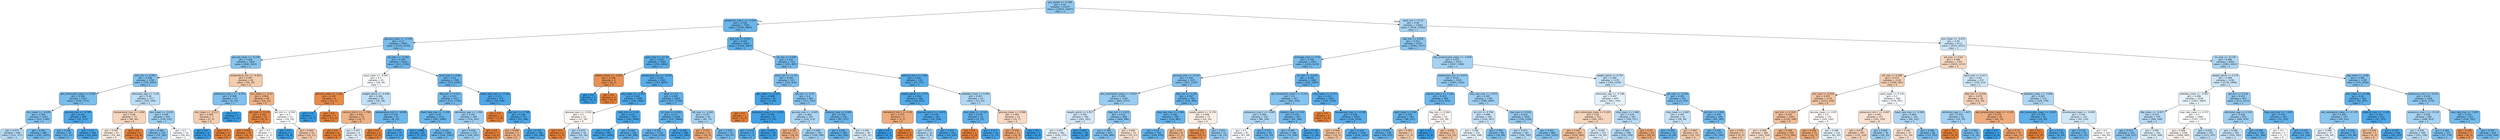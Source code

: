 digraph Tree {
node [shape=box, style="filled, rounded", color="black", fontname="helvetica"] ;
edge [fontname="helvetica"] ;
0 [label="gcs_verbal <= -0.308\ngini = 0.42\nsamples = 21227\nvalue = [10053, 23437]\nclass = 1", fillcolor="#8ec7f0"] ;
1 [label="potassium_max.1 <= -0.154\ngini = 0.318\nsamples = 7764\nvalue = [2435, 9845]\nclass = 1", fillcolor="#6ab5eb"] ;
0 -> 1 [labeldistance=2.5, labelangle=45, headlabel="True"] ;
2 [label="glucose_mean <= -0.235\ngini = 0.37\nsamples = 3663\nvalue = [1419, 4378]\nclass = 1", fillcolor="#79bded"] ;
1 -> 2 ;
3 [label="glucose_mean <= -0.238\ngini = 0.406\nsamples = 1829\nvalue = [808, 2042]\nclass = 1", fillcolor="#87c4ef"] ;
2 -> 3 ;
4 [label="po2_min <= 0.953\ngini = 0.396\nsamples = 1769\nvalue = [749, 2007]\nclass = 1", fillcolor="#83c2ef"] ;
3 -> 4 ;
5 [label="abs_monocytes_mean <= 0.292\ngini = 0.369\nsamples = 1452\nvalue = [554, 1713]\nclass = 1", fillcolor="#79bded"] ;
4 -> 5 ;
6 [label="bun_mean <= -0.639\ngini = 0.396\nsamples = 1243\nvalue = [522, 1396]\nclass = 1", fillcolor="#83c2ef"] ;
5 -> 6 ;
7 [label="gini = 0.473\nsamples = 394\nvalue = [231, 371]\nclass = 1", fillcolor="#b4daf5"] ;
6 -> 7 ;
8 [label="gini = 0.344\nsamples = 849\nvalue = [291, 1025]\nclass = 1", fillcolor="#71b9ec"] ;
6 -> 8 ;
9 [label="glucose_max <= -0.799\ngini = 0.167\nsamples = 209\nvalue = [32, 317]\nclass = 1", fillcolor="#4da7e8"] ;
5 -> 9 ;
10 [label="gini = 0.308\nsamples = 40\nvalue = [12, 51]\nclass = 1", fillcolor="#68b4eb"] ;
9 -> 10 ;
11 [label="gini = 0.13\nsamples = 169\nvalue = [20, 266]\nclass = 1", fillcolor="#48a4e7"] ;
9 -> 11 ;
12 [label="admission_age <= -1.29\ngini = 0.48\nsamples = 317\nvalue = [195, 294]\nclass = 1", fillcolor="#bcdef6"] ;
4 -> 12 ;
13 [label="temperature_max <= 1.699\ngini = 0.48\nsamples = 73\nvalue = [66, 44]\nclass = 0", fillcolor="#f6d5bd"] ;
12 -> 13 ;
14 [label="gini = 0.497\nsamples = 67\nvalue = [52, 44]\nclass = 0", fillcolor="#fbece1"] ;
13 -> 14 ;
15 [label="gini = 0.0\nsamples = 6\nvalue = [14, 0]\nclass = 0", fillcolor="#e58139"] ;
13 -> 15 ;
16 [label="wbc_mean <= -0.031\ngini = 0.449\nsamples = 244\nvalue = [129, 250]\nclass = 1", fillcolor="#9fd0f2"] ;
12 -> 16 ;
17 [label="gini = 0.394\nsamples = 170\nvalue = [70, 189]\nclass = 1", fillcolor="#82c1ef"] ;
16 -> 17 ;
18 [label="gini = 0.5\nsamples = 74\nvalue = [59, 61]\nclass = 1", fillcolor="#f9fcfe"] ;
16 -> 18 ;
19 [label="temperature_min <= -0.423\ngini = 0.467\nsamples = 60\nvalue = [59, 35]\nclass = 0", fillcolor="#f4ccae"] ;
3 -> 19 ;
20 [label="potassium_max.1 <= -0.751\ngini = 0.388\nsamples = 14\nvalue = [5, 14]\nclass = 1", fillcolor="#80c0ee"] ;
19 -> 20 ;
21 [label="bun_mean <= -0.211\ngini = 0.469\nsamples = 7\nvalue = [5, 3]\nclass = 0", fillcolor="#f5cdb0"] ;
20 -> 21 ;
22 [label="gini = 0.0\nsamples = 2\nvalue = [0, 3]\nclass = 1", fillcolor="#399de5"] ;
21 -> 22 ;
23 [label="gini = 0.0\nsamples = 5\nvalue = [5, 0]\nclass = 0", fillcolor="#e58139"] ;
21 -> 23 ;
24 [label="gini = 0.0\nsamples = 7\nvalue = [0, 11]\nclass = 1", fillcolor="#399de5"] ;
20 -> 24 ;
25 [label="bun_mean <= -0.37\ngini = 0.403\nsamples = 46\nvalue = [54, 21]\nclass = 0", fillcolor="#efb286"] ;
19 -> 25 ;
26 [label="ptt_max <= 0.176\ngini = 0.102\nsamples = 23\nvalue = [35, 2]\nclass = 0", fillcolor="#e68844"] ;
25 -> 26 ;
27 [label="gini = 0.056\nsamples = 21\nvalue = [34, 1]\nclass = 0", fillcolor="#e6853f"] ;
26 -> 27 ;
28 [label="gini = 0.5\nsamples = 2\nvalue = [1, 1]\nclass = 0", fillcolor="#ffffff"] ;
26 -> 28 ;
29 [label="ptt_min <= -0.542\ngini = 0.5\nsamples = 23\nvalue = [19, 19]\nclass = 0", fillcolor="#ffffff"] ;
25 -> 29 ;
30 [label="gini = 0.0\nsamples = 3\nvalue = [0, 8]\nclass = 1", fillcolor="#399de5"] ;
29 -> 30 ;
31 [label="gini = 0.464\nsamples = 20\nvalue = [19, 11]\nclass = 0", fillcolor="#f4caac"] ;
29 -> 31 ;
32 [label="ph_max <= -2.183\ngini = 0.329\nsamples = 1834\nvalue = [611, 2336]\nclass = 1", fillcolor="#6db7ec"] ;
2 -> 32 ;
33 [label="spo2_mean <= -6.042\ngini = 0.5\nsamples = 45\nvalue = [38, 39]\nclass = 1", fillcolor="#fafcfe"] ;
32 -> 33 ;
34 [label="glucose_mean <= 1.126\ngini = 0.142\nsamples = 6\nvalue = [12, 1]\nclass = 0", fillcolor="#e78c49"] ;
33 -> 34 ;
35 [label="gini = 0.0\nsamples = 1\nvalue = [0, 1]\nclass = 1", fillcolor="#399de5"] ;
34 -> 35 ;
36 [label="gini = 0.0\nsamples = 5\nvalue = [12, 0]\nclass = 0", fillcolor="#e58139"] ;
34 -> 36 ;
37 [label="weight_admit <= -0.446\ngini = 0.482\nsamples = 39\nvalue = [26, 38]\nclass = 1", fillcolor="#c0e0f7"] ;
33 -> 37 ;
38 [label="calcium_min.1 <= -1.798\ngini = 0.403\nsamples = 15\nvalue = [18, 7]\nclass = 0", fillcolor="#efb286"] ;
37 -> 38 ;
39 [label="gini = 0.0\nsamples = 6\nvalue = [12, 0]\nclass = 0", fillcolor="#e58139"] ;
38 -> 39 ;
40 [label="gini = 0.497\nsamples = 9\nvalue = [6, 7]\nclass = 1", fillcolor="#e3f1fb"] ;
38 -> 40 ;
41 [label="temperature_min <= -6.828\ngini = 0.326\nsamples = 24\nvalue = [8, 31]\nclass = 1", fillcolor="#6cb6ec"] ;
37 -> 41 ;
42 [label="gini = 0.0\nsamples = 2\nvalue = [5, 0]\nclass = 0", fillcolor="#e58139"] ;
41 -> 42 ;
43 [label="gini = 0.161\nsamples = 22\nvalue = [3, 31]\nclass = 1", fillcolor="#4ca6e8"] ;
41 -> 43 ;
44 [label="pco2_max <= 0.46\ngini = 0.32\nsamples = 1789\nvalue = [573, 2297]\nclass = 1", fillcolor="#6ab5eb"] ;
32 -> 44 ;
45 [label="dbp_min <= 0.611\ngini = 0.351\nsamples = 1417\nvalue = [515, 1749]\nclass = 1", fillcolor="#73baed"] ;
44 -> 45 ;
46 [label="heart_rate_max <= -1.319\ngini = 0.32\nsamples = 1133\nvalue = [361, 1446]\nclass = 1", fillcolor="#6ab5eb"] ;
45 -> 46 ;
47 [label="gini = 0.088\nsamples = 64\nvalue = [5, 103]\nclass = 1", fillcolor="#43a2e6"] ;
46 -> 47 ;
48 [label="gini = 0.331\nsamples = 1069\nvalue = [356, 1343]\nclass = 1", fillcolor="#6db7ec"] ;
46 -> 48 ;
49 [label="admission_age <= 1.394\ngini = 0.447\nsamples = 284\nvalue = [154, 303]\nclass = 1", fillcolor="#9ecff2"] ;
45 -> 49 ;
50 [label="gini = 0.439\nsamples = 279\nvalue = [146, 303]\nclass = 1", fillcolor="#98ccf2"] ;
49 -> 50 ;
51 [label="gini = 0.0\nsamples = 5\nvalue = [8, 0]\nclass = 0", fillcolor="#e58139"] ;
49 -> 51 ;
52 [label="heart_rate_max <= -2.103\ngini = 0.173\nsamples = 372\nvalue = [58, 548]\nclass = 1", fillcolor="#4ea7e8"] ;
44 -> 52 ;
53 [label="gini = 0.0\nsamples = 1\nvalue = [3, 0]\nclass = 0", fillcolor="#e58139"] ;
52 -> 53 ;
54 [label="sbp_min <= -2.798\ngini = 0.166\nsamples = 371\nvalue = [55, 548]\nclass = 1", fillcolor="#4da7e8"] ;
52 -> 54 ;
55 [label="gini = 0.408\nsamples = 5\nvalue = [5, 2]\nclass = 0", fillcolor="#efb388"] ;
54 -> 55 ;
56 [label="gini = 0.154\nsamples = 366\nvalue = [50, 546]\nclass = 1", fillcolor="#4ba6e7"] ;
54 -> 56 ;
57 [label="po2_min <= 0.552\ngini = 0.264\nsamples = 4101\nvalue = [1016, 5467]\nclass = 1", fillcolor="#5eafea"] ;
1 -> 57 ;
58 [label="spo2_max <= -11.74\ngini = 0.244\nsamples = 3385\nvalue = [761, 4602]\nclass = 1", fillcolor="#5aade9"] ;
57 -> 58 ;
59 [label="sodium_mean <= -2.052\ngini = 0.198\nsamples = 4\nvalue = [8, 1]\nclass = 0", fillcolor="#e89152"] ;
58 -> 59 ;
60 [label="gini = 0.0\nsamples = 1\nvalue = [0, 1]\nclass = 1", fillcolor="#399de5"] ;
59 -> 60 ;
61 [label="gini = 0.0\nsamples = 3\nvalue = [8, 0]\nclass = 0", fillcolor="#e58139"] ;
59 -> 61 ;
62 [label="baseexcess_min <= -0.535\ngini = 0.242\nsamples = 3381\nvalue = [753, 4601]\nclass = 1", fillcolor="#59ade9"] ;
58 -> 62 ;
63 [label="sbp_mean <= -2.313\ngini = 0.162\nsamples = 1288\nvalue = [182, 1862]\nclass = 1", fillcolor="#4ca7e8"] ;
62 -> 63 ;
64 [label="glucose_max <= -0.301\ngini = 0.5\nsamples = 21\nvalue = [17, 16]\nclass = 0", fillcolor="#fdf8f3"] ;
63 -> 64 ;
65 [label="gini = 0.0\nsamples = 5\nvalue = [7, 0]\nclass = 0", fillcolor="#e58139"] ;
64 -> 65 ;
66 [label="gini = 0.473\nsamples = 16\nvalue = [10, 16]\nclass = 1", fillcolor="#b5daf5"] ;
64 -> 66 ;
67 [label="mbp_min <= 0.18\ngini = 0.151\nsamples = 1267\nvalue = [165, 1846]\nclass = 1", fillcolor="#4ba6e7"] ;
63 -> 67 ;
68 [label="gini = 0.118\nsamples = 967\nvalue = [97, 1448]\nclass = 1", fillcolor="#46a4e7"] ;
67 -> 68 ;
69 [label="gini = 0.249\nsamples = 300\nvalue = [68, 398]\nclass = 1", fillcolor="#5baee9"] ;
67 -> 69 ;
70 [label="asian <= 0.5\ngini = 0.285\nsamples = 2093\nvalue = [571, 2739]\nclass = 1", fillcolor="#62b1ea"] ;
62 -> 70 ;
71 [label="inr_max <= 0.106\ngini = 0.277\nsamples = 2028\nvalue = [531, 2666]\nclass = 1", fillcolor="#60b1ea"] ;
70 -> 71 ;
72 [label="gini = 0.302\nsamples = 1720\nvalue = [504, 2220]\nclass = 1", fillcolor="#66b3eb"] ;
71 -> 72 ;
73 [label="gini = 0.108\nsamples = 308\nvalue = [27, 446]\nclass = 1", fillcolor="#45a3e7"] ;
71 -> 73 ;
74 [label="ptt_max <= -0.461\ngini = 0.457\nsamples = 65\nvalue = [40, 73]\nclass = 1", fillcolor="#a5d3f3"] ;
70 -> 74 ;
75 [label="gini = 0.355\nsamples = 13\nvalue = [20, 6]\nclass = 0", fillcolor="#eda774"] ;
74 -> 75 ;
76 [label="gini = 0.354\nsamples = 52\nvalue = [20, 67]\nclass = 1", fillcolor="#74baed"] ;
74 -> 76 ;
77 [label="ph_min <= 0.598\ngini = 0.352\nsamples = 716\nvalue = [255, 865]\nclass = 1", fillcolor="#73baed"] ;
57 -> 77 ;
78 [label="pco2_min <= -1.151\ngini = 0.383\nsamples = 525\nvalue = [214, 614]\nclass = 1", fillcolor="#7ebfee"] ;
77 -> 78 ;
79 [label="wbc_mean <= -1.017\ngini = 0.088\nsamples = 42\nvalue = [3, 62]\nclass = 1", fillcolor="#43a2e6"] ;
78 -> 79 ;
80 [label="gini = 0.0\nsamples = 1\nvalue = [1, 0]\nclass = 0", fillcolor="#e58139"] ;
79 -> 80 ;
81 [label="potassium_max.1 <= -0.034\ngini = 0.061\nsamples = 41\nvalue = [2, 62]\nclass = 1", fillcolor="#3fa0e6"] ;
79 -> 81 ;
82 [label="gini = 0.219\nsamples = 5\nvalue = [1, 7]\nclass = 1", fillcolor="#55abe9"] ;
81 -> 82 ;
83 [label="gini = 0.035\nsamples = 36\nvalue = [1, 55]\nclass = 1", fillcolor="#3d9fe5"] ;
81 -> 83 ;
84 [label="ptt_min <= -0.37\ngini = 0.4\nsamples = 483\nvalue = [211, 552]\nclass = 1", fillcolor="#85c2ef"] ;
78 -> 84 ;
85 [label="glucose_max <= -0.605\ngini = 0.464\nsamples = 207\nvalue = [124, 215]\nclass = 1", fillcolor="#abd6f4"] ;
84 -> 85 ;
86 [label="gini = 0.397\nsamples = 17\nvalue = [16, 6]\nclass = 0", fillcolor="#efb083"] ;
85 -> 86 ;
87 [label="gini = 0.449\nsamples = 190\nvalue = [108, 209]\nclass = 1", fillcolor="#9fd0f2"] ;
85 -> 87 ;
88 [label="totalco2_max <= 0.692\ngini = 0.326\nsamples = 276\nvalue = [87, 337]\nclass = 1", fillcolor="#6cb6ec"] ;
84 -> 88 ;
89 [label="gini = 0.281\nsamples = 240\nvalue = [62, 305]\nclass = 1", fillcolor="#61b1ea"] ;
88 -> 89 ;
90 [label="gini = 0.492\nsamples = 36\nvalue = [25, 32]\nclass = 1", fillcolor="#d4eaf9"] ;
88 -> 90 ;
91 [label="totalco2_min <= 1.164\ngini = 0.241\nsamples = 191\nvalue = [41, 251]\nclass = 1", fillcolor="#59ade9"] ;
77 -> 91 ;
92 [label="weight_admit <= -1.777\ngini = 0.194\nsamples = 166\nvalue = [28, 229]\nclass = 1", fillcolor="#51a9e8"] ;
91 -> 92 ;
93 [label="hematocrit_min.1 <= 0.39\ngini = 0.375\nsamples = 3\nvalue = [3, 1]\nclass = 0", fillcolor="#eeab7b"] ;
92 -> 93 ;
94 [label="gini = 0.0\nsamples = 1\nvalue = [0, 1]\nclass = 1", fillcolor="#399de5"] ;
93 -> 94 ;
95 [label="gini = 0.0\nsamples = 2\nvalue = [3, 0]\nclass = 0", fillcolor="#e58139"] ;
93 -> 95 ;
96 [label="glucose_max.2 <= -0.672\ngini = 0.178\nsamples = 163\nvalue = [25, 228]\nclass = 1", fillcolor="#4fa8e8"] ;
92 -> 96 ;
97 [label="gini = 0.473\nsamples = 10\nvalue = [5, 8]\nclass = 1", fillcolor="#b5daf5"] ;
96 -> 97 ;
98 [label="gini = 0.153\nsamples = 153\nvalue = [20, 220]\nclass = 1", fillcolor="#4ba6e7"] ;
96 -> 98 ;
99 [label="platelets_mean <= 0.045\ngini = 0.467\nsamples = 25\nvalue = [13, 22]\nclass = 1", fillcolor="#aed7f4"] ;
91 -> 99 ;
100 [label="bun_mean <= -0.321\ngini = 0.278\nsamples = 11\nvalue = [3, 15]\nclass = 1", fillcolor="#61b1ea"] ;
99 -> 100 ;
101 [label="gini = 0.0\nsamples = 1\nvalue = [2, 0]\nclass = 0", fillcolor="#e58139"] ;
100 -> 101 ;
102 [label="gini = 0.117\nsamples = 10\nvalue = [1, 15]\nclass = 1", fillcolor="#46a4e7"] ;
100 -> 102 ;
103 [label="glucose_mean <= 0.388\ngini = 0.484\nsamples = 14\nvalue = [10, 7]\nclass = 0", fillcolor="#f7d9c4"] ;
99 -> 103 ;
104 [label="gini = 0.355\nsamples = 11\nvalue = [10, 3]\nclass = 0", fillcolor="#eda774"] ;
103 -> 104 ;
105 [label="gini = 0.0\nsamples = 3\nvalue = [0, 4]\nclass = 1", fillcolor="#399de5"] ;
103 -> 105 ;
106 [label="spo2_min <= 0.12\ngini = 0.46\nsamples = 13463\nvalue = [7618, 13592]\nclass = 1", fillcolor="#a8d4f4"] ;
0 -> 106 [labeldistance=2.5, labelangle=-45, headlabel="False"] ;
107 [label="sbp_min <= 0.018\ngini = 0.412\nsamples = 6752\nvalue = [3066, 7517]\nclass = 1", fillcolor="#8ac5f0"] ;
106 -> 107 ;
108 [label="aniongap_max <= 0.02\ngini = 0.356\nsamples = 3433\nvalue = [1239, 4119]\nclass = 1", fillcolor="#75baed"] ;
107 -> 108 ;
109 [label="glucose_max <= -0.212\ngini = 0.395\nsamples = 1973\nvalue = [837, 2252]\nclass = 1", fillcolor="#83c1ef"] ;
108 -> 109 ;
110 [label="abs_neutrophils_mean <= -0.637\ngini = 0.439\nsamples = 1190\nvalue = [605, 1257]\nclass = 1", fillcolor="#98ccf2"] ;
109 -> 110 ;
111 [label="weight_admit <= 0.957\ngini = 0.492\nsamples = 300\nvalue = [201, 261]\nclass = 1", fillcolor="#d1e8f9"] ;
110 -> 111 ;
112 [label="gini = 0.497\nsamples = 282\nvalue = [200, 233]\nclass = 1", fillcolor="#e3f1fb"] ;
111 -> 112 ;
113 [label="gini = 0.067\nsamples = 18\nvalue = [1, 28]\nclass = 1", fillcolor="#40a0e6"] ;
111 -> 113 ;
114 [label="mbp_min <= 0.673\ngini = 0.411\nsamples = 890\nvalue = [404, 996]\nclass = 1", fillcolor="#89c5f0"] ;
110 -> 114 ;
115 [label="gini = 0.399\nsamples = 853\nvalue = [369, 969]\nclass = 1", fillcolor="#84c2ef"] ;
114 -> 115 ;
116 [label="gini = 0.492\nsamples = 37\nvalue = [35, 27]\nclass = 0", fillcolor="#f9e2d2"] ;
114 -> 116 ;
117 [label="dbp_min <= 1.197\ngini = 0.307\nsamples = 783\nvalue = [232, 995]\nclass = 1", fillcolor="#67b4eb"] ;
109 -> 117 ;
118 [label="resp_rate_max <= 3.364\ngini = 0.296\nsamples = 768\nvalue = [216, 981]\nclass = 1", fillcolor="#65b3eb"] ;
117 -> 118 ;
119 [label="gini = 0.29\nsamples = 762\nvalue = [209, 978]\nclass = 1", fillcolor="#63b2eb"] ;
118 -> 119 ;
120 [label="gini = 0.42\nsamples = 6\nvalue = [7, 3]\nclass = 0", fillcolor="#f0b78e"] ;
118 -> 120 ;
121 [label="weight_admit <= -0.176\ngini = 0.498\nsamples = 15\nvalue = [16, 14]\nclass = 0", fillcolor="#fcefe6"] ;
117 -> 121 ;
122 [label="gini = 0.165\nsamples = 4\nvalue = [10, 1]\nclass = 0", fillcolor="#e88e4d"] ;
121 -> 122 ;
123 [label="gini = 0.432\nsamples = 11\nvalue = [6, 13]\nclass = 1", fillcolor="#94caf1"] ;
121 -> 123 ;
124 [label="inr_min <= -0.276\ngini = 0.292\nsamples = 1460\nvalue = [402, 1867]\nclass = 1", fillcolor="#64b2eb"] ;
108 -> 124 ;
125 [label="abs_neutrophils_mean <= -0.231\ngini = 0.4\nsamples = 397\nvalue = [167, 438]\nclass = 1", fillcolor="#84c2ef"] ;
124 -> 125 ;
126 [label="potassium_max.1 <= 0.085\ngini = 0.468\nsamples = 150\nvalue = [86, 144]\nclass = 1", fillcolor="#afd8f5"] ;
125 -> 126 ;
127 [label="gini = 0.5\nsamples = 87\nvalue = [67, 69]\nclass = 1", fillcolor="#f9fcfe"] ;
126 -> 127 ;
128 [label="gini = 0.323\nsamples = 63\nvalue = [19, 75]\nclass = 1", fillcolor="#6bb6ec"] ;
126 -> 128 ;
129 [label="totalco2_max <= 0.02\ngini = 0.339\nsamples = 247\nvalue = [81, 294]\nclass = 1", fillcolor="#70b8ec"] ;
125 -> 129 ;
130 [label="gini = 0.387\nsamples = 184\nvalue = [74, 208]\nclass = 1", fillcolor="#7fc0ee"] ;
129 -> 130 ;
131 [label="gini = 0.139\nsamples = 63\nvalue = [7, 86]\nclass = 1", fillcolor="#49a5e7"] ;
129 -> 131 ;
132 [label="mbp_mean <= -2.711\ngini = 0.243\nsamples = 1063\nvalue = [235, 1429]\nclass = 1", fillcolor="#5aade9"] ;
124 -> 132 ;
133 [label="gini = 0.0\nsamples = 5\nvalue = [9, 0]\nclass = 0", fillcolor="#e58139"] ;
132 -> 133 ;
134 [label="baseexcess_max <= -4.199\ngini = 0.236\nsamples = 1058\nvalue = [226, 1429]\nclass = 1", fillcolor="#58ace9"] ;
132 -> 134 ;
135 [label="gini = 0.444\nsamples = 8\nvalue = [10, 5]\nclass = 0", fillcolor="#f2c09c"] ;
134 -> 135 ;
136 [label="gini = 0.229\nsamples = 1050\nvalue = [216, 1424]\nclass = 1", fillcolor="#57ace9"] ;
134 -> 136 ;
137 [label="abs_lymphocytes_mean <= -0.048\ngini = 0.455\nsamples = 3319\nvalue = [1827, 3398]\nclass = 1", fillcolor="#a3d2f3"] ;
107 -> 137 ;
138 [label="baseexcess_min <= 0.073\ngini = 0.431\nsamples = 2149\nvalue = [1063, 2320]\nclass = 1", fillcolor="#94caf1"] ;
137 -> 138 ;
139 [label="calcium_max.1 <= 1.134\ngini = 0.322\nsamples = 369\nvalue = [115, 455]\nclass = 1", fillcolor="#6bb6ec"] ;
138 -> 139 ;
140 [label="spo2_mean <= 0.69\ngini = 0.295\nsamples = 345\nvalue = [96, 437]\nclass = 1", fillcolor="#64b3eb"] ;
139 -> 140 ;
141 [label="gini = 0.283\nsamples = 338\nvalue = [89, 433]\nclass = 1", fillcolor="#62b1ea"] ;
140 -> 141 ;
142 [label="gini = 0.463\nsamples = 7\nvalue = [7, 4]\nclass = 0", fillcolor="#f4c9aa"] ;
140 -> 142 ;
143 [label="sbp_min <= 0.264\ngini = 0.5\nsamples = 24\nvalue = [19, 18]\nclass = 0", fillcolor="#fef8f5"] ;
139 -> 143 ;
144 [label="gini = 0.0\nsamples = 7\nvalue = [0, 8]\nclass = 1", fillcolor="#399de5"] ;
143 -> 144 ;
145 [label="gini = 0.452\nsamples = 17\nvalue = [19, 10]\nclass = 0", fillcolor="#f3c3a1"] ;
143 -> 145 ;
146 [label="resp_rate_max <= -0.675\ngini = 0.447\nsamples = 1780\nvalue = [948, 1865]\nclass = 1", fillcolor="#9ecff2"] ;
138 -> 146 ;
147 [label="ph_min <= 0.706\ngini = 0.486\nsamples = 330\nvalue = [220, 307]\nclass = 1", fillcolor="#c7e3f8"] ;
146 -> 147 ;
148 [label="gini = 0.498\nsamples = 241\nvalue = [184, 208]\nclass = 1", fillcolor="#e8f4fc"] ;
147 -> 148 ;
149 [label="gini = 0.391\nsamples = 89\nvalue = [36, 99]\nclass = 1", fillcolor="#81c1ee"] ;
147 -> 149 ;
150 [label="sbp_max <= 0.016\ngini = 0.434\nsamples = 1450\nvalue = [728, 1558]\nclass = 1", fillcolor="#96cbf1"] ;
146 -> 150 ;
151 [label="gini = 0.473\nsamples = 561\nvalue = [336, 540]\nclass = 1", fillcolor="#b4daf5"] ;
150 -> 151 ;
152 [label="gini = 0.401\nsamples = 889\nvalue = [392, 1018]\nclass = 1", fillcolor="#85c3ef"] ;
150 -> 152 ;
153 [label="weight_admit <= 0.797\ngini = 0.485\nsamples = 1170\nvalue = [764, 1078]\nclass = 1", fillcolor="#c5e2f7"] ;
137 -> 153 ;
154 [label="admission_age <= -0.108\ngini = 0.497\nsamples = 879\nvalue = [651, 754]\nclass = 1", fillcolor="#e4f2fb"] ;
153 -> 154 ;
155 [label="abs_monocytes_mean <= 0.103\ngini = 0.48\nsamples = 312\nvalue = [295, 197]\nclass = 0", fillcolor="#f6d5bd"] ;
154 -> 155 ;
156 [label="gini = 0.437\nsamples = 205\nvalue = [219, 104]\nclass = 0", fillcolor="#f1bd97"] ;
155 -> 156 ;
157 [label="gini = 0.495\nsamples = 107\nvalue = [76, 93]\nclass = 1", fillcolor="#dbedfa"] ;
155 -> 157 ;
158 [label="mbp_mean <= 2.466\ngini = 0.476\nsamples = 567\nvalue = [356, 557]\nclass = 1", fillcolor="#b8dcf6"] ;
154 -> 158 ;
159 [label="gini = 0.469\nsamples = 548\nvalue = [330, 549]\nclass = 1", fillcolor="#b0d8f5"] ;
158 -> 159 ;
160 [label="gini = 0.36\nsamples = 19\nvalue = [26, 8]\nclass = 0", fillcolor="#eda876"] ;
158 -> 160 ;
161 [label="ptt_max <= -0.546\ngini = 0.383\nsamples = 291\nvalue = [113, 324]\nclass = 1", fillcolor="#7ebfee"] ;
153 -> 161 ;
162 [label="mbp_mean <= 0.687\ngini = 0.487\nsamples = 47\nvalue = [28, 39]\nclass = 1", fillcolor="#c7e3f8"] ;
161 -> 162 ;
163 [label="gini = 0.305\nsamples = 23\nvalue = [6, 26]\nclass = 1", fillcolor="#67b4eb"] ;
162 -> 163 ;
164 [label="gini = 0.467\nsamples = 24\nvalue = [22, 13]\nclass = 0", fillcolor="#f4cbae"] ;
162 -> 164 ;
165 [label="ptt_min <= 3.432\ngini = 0.354\nsamples = 244\nvalue = [85, 285]\nclass = 1", fillcolor="#74baed"] ;
161 -> 165 ;
166 [label="gini = 0.336\nsamples = 237\nvalue = [76, 280]\nclass = 1", fillcolor="#6fb8ec"] ;
165 -> 166 ;
167 [label="gini = 0.459\nsamples = 7\nvalue = [9, 5]\nclass = 0", fillcolor="#f3c7a7"] ;
165 -> 167 ;
168 [label="bun_mean <= -0.615\ngini = 0.49\nsamples = 6711\nvalue = [4552, 6075]\nclass = 1", fillcolor="#cde6f8"] ;
106 -> 168 ;
169 [label="ptt_max <= 0.04\ngini = 0.484\nsamples = 1767\nvalue = [1659, 1153]\nclass = 0", fillcolor="#f7d9c3"] ;
168 -> 169 ;
170 [label="ph_max <= 0.308\ngini = 0.474\nsamples = 1534\nvalue = [1500, 941]\nclass = 0", fillcolor="#f5d0b5"] ;
169 -> 170 ;
171 [label="po2_max <= 0.454\ngini = 0.453\nsamples = 1174\nvalue = [1221, 650]\nclass = 0", fillcolor="#f3c4a2"] ;
170 -> 171 ;
172 [label="gcs_min <= 0.318\ngini = 0.442\nsamples = 1043\nvalue = [1116, 548]\nclass = 0", fillcolor="#f2bf9a"] ;
171 -> 172 ;
173 [label="gini = 0.489\nsamples = 389\nvalue = [343, 254]\nclass = 0", fillcolor="#f8decc"] ;
172 -> 173 ;
174 [label="gini = 0.399\nsamples = 654\nvalue = [773, 294]\nclass = 0", fillcolor="#efb184"] ;
172 -> 174 ;
175 [label="glucose_mean <= -0.93\ngini = 0.5\nsamples = 131\nvalue = [105, 102]\nclass = 0", fillcolor="#fefbf9"] ;
171 -> 175 ;
176 [label="gini = 0.366\nsamples = 21\nvalue = [22, 7]\nclass = 0", fillcolor="#eda978"] ;
175 -> 176 ;
177 [label="gini = 0.498\nsamples = 110\nvalue = [83, 95]\nclass = 1", fillcolor="#e6f3fc"] ;
175 -> 177 ;
178 [label="spo2_mean <= 0.734\ngini = 0.5\nsamples = 360\nvalue = [279, 291]\nclass = 1", fillcolor="#f7fbfe"] ;
170 -> 178 ;
179 [label="potassium_min.1 <= 0.407\ngini = 0.491\nsamples = 217\nvalue = [195, 150]\nclass = 0", fillcolor="#f9e2d1"] ;
178 -> 179 ;
180 [label="gini = 0.479\nsamples = 187\nvalue = [179, 118]\nclass = 0", fillcolor="#f6d4bc"] ;
179 -> 180 ;
181 [label="gini = 0.444\nsamples = 30\nvalue = [16, 32]\nclass = 1", fillcolor="#9ccef2"] ;
179 -> 181 ;
182 [label="heart_rate_max <= -0.289\ngini = 0.468\nsamples = 143\nvalue = [84, 141]\nclass = 1", fillcolor="#afd7f4"] ;
178 -> 182 ;
183 [label="gini = 0.491\nsamples = 57\nvalue = [51, 39]\nclass = 0", fillcolor="#f9e1d0"] ;
182 -> 183 ;
184 [label="gini = 0.369\nsamples = 86\nvalue = [33, 102]\nclass = 1", fillcolor="#79bded"] ;
182 -> 184 ;
185 [label="spo2_max <= 0.017\ngini = 0.49\nsamples = 233\nvalue = [159, 212]\nclass = 1", fillcolor="#cee6f8"] ;
169 -> 185 ;
186 [label="dbp_min <= 0.416\ngini = 0.474\nsamples = 58\nvalue = [54, 34]\nclass = 0", fillcolor="#f5d0b6"] ;
185 -> 186 ;
187 [label="admission_age <= -1.823\ngini = 0.452\nsamples = 18\nvalue = [10, 19]\nclass = 1", fillcolor="#a1d1f3"] ;
186 -> 187 ;
188 [label="gini = 0.0\nsamples = 2\nvalue = [4, 0]\nclass = 0", fillcolor="#e58139"] ;
187 -> 188 ;
189 [label="gini = 0.365\nsamples = 16\nvalue = [6, 19]\nclass = 1", fillcolor="#78bced"] ;
187 -> 189 ;
190 [label="abs_lymphocytes_mean <= -0.191\ngini = 0.379\nsamples = 40\nvalue = [44, 15]\nclass = 0", fillcolor="#eeac7c"] ;
186 -> 190 ;
191 [label="gini = 0.0\nsamples = 3\nvalue = [0, 4]\nclass = 1", fillcolor="#399de5"] ;
190 -> 191 ;
192 [label="gini = 0.32\nsamples = 37\nvalue = [44, 11]\nclass = 0", fillcolor="#eca06a"] ;
190 -> 192 ;
193 [label="platelets_mean <= -0.646\ngini = 0.467\nsamples = 175\nvalue = [105, 178]\nclass = 1", fillcolor="#aed7f4"] ;
185 -> 193 ;
194 [label="abs_monocytes_mean <= -0.607\ngini = 0.264\nsamples = 42\nvalue = [10, 54]\nclass = 1", fillcolor="#5eafea"] ;
193 -> 194 ;
195 [label="gini = 0.0\nsamples = 2\nvalue = [2, 0]\nclass = 0", fillcolor="#e58139"] ;
194 -> 195 ;
196 [label="gini = 0.225\nsamples = 40\nvalue = [8, 54]\nclass = 1", fillcolor="#56ace9"] ;
194 -> 196 ;
197 [label="bicarbonate_mean <= -0.409\ngini = 0.491\nsamples = 133\nvalue = [95, 124]\nclass = 1", fillcolor="#d1e8f9"] ;
193 -> 197 ;
198 [label="gini = 0.334\nsamples = 30\nvalue = [11, 41]\nclass = 1", fillcolor="#6eb7ec"] ;
197 -> 198 ;
199 [label="gini = 0.5\nsamples = 103\nvalue = [84, 83]\nclass = 0", fillcolor="#fffefd"] ;
197 -> 199 ;
200 [label="inr_max <= -0.178\ngini = 0.466\nsamples = 4944\nvalue = [2893, 4922]\nclass = 1", fillcolor="#add7f4"] ;
168 -> 200 ;
201 [label="weight_admit <= 0.278\ngini = 0.489\nsamples = 3196\nvalue = [2138, 2896]\nclass = 1", fillcolor="#cbe5f8"] ;
200 -> 201 ;
202 [label="platelets_mean <= -0.441\ngini = 0.498\nsamples = 2239\nvalue = [1667, 1883]\nclass = 1", fillcolor="#e8f4fc"] ;
201 -> 202 ;
203 [label="dbp_mean <= -0.477\ngini = 0.475\nsamples = 579\nvalue = [360, 566]\nclass = 1", fillcolor="#b7dbf6"] ;
202 -> 203 ;
204 [label="gini = 0.413\nsamples = 225\nvalue = [106, 257]\nclass = 1", fillcolor="#8bc5f0"] ;
203 -> 204 ;
205 [label="gini = 0.495\nsamples = 354\nvalue = [254, 309]\nclass = 1", fillcolor="#dceefa"] ;
203 -> 205 ;
206 [label="resp_rate_mean <= 0.375\ngini = 0.5\nsamples = 1660\nvalue = [1307, 1317]\nclass = 1", fillcolor="#fdfeff"] ;
202 -> 206 ;
207 [label="gini = 0.499\nsamples = 1329\nvalue = [1094, 992]\nclass = 0", fillcolor="#fdf3ed"] ;
206 -> 207 ;
208 [label="gini = 0.478\nsamples = 331\nvalue = [213, 325]\nclass = 1", fillcolor="#bbddf6"] ;
206 -> 208 ;
209 [label="ptt_min <= 0.218\ngini = 0.433\nsamples = 957\nvalue = [471, 1013]\nclass = 1", fillcolor="#95cbf1"] ;
201 -> 209 ;
210 [label="admission_age <= 0.154\ngini = 0.446\nsamples = 852\nvalue = [440, 870]\nclass = 1", fillcolor="#9dcff2"] ;
209 -> 210 ;
211 [label="gini = 0.486\nsamples = 565\nvalue = [359, 502]\nclass = 1", fillcolor="#c7e3f8"] ;
210 -> 211 ;
212 [label="gini = 0.296\nsamples = 287\nvalue = [81, 368]\nclass = 1", fillcolor="#65b3eb"] ;
210 -> 212 ;
213 [label="resp_rate_max <= -1.452\ngini = 0.293\nsamples = 105\nvalue = [31, 143]\nclass = 1", fillcolor="#64b2eb"] ;
209 -> 213 ;
214 [label="gini = 0.5\nsamples = 5\nvalue = [7, 7]\nclass = 0", fillcolor="#ffffff"] ;
213 -> 214 ;
215 [label="gini = 0.255\nsamples = 100\nvalue = [24, 136]\nclass = 1", fillcolor="#5caeea"] ;
213 -> 215 ;
216 [label="sbp_mean <= -0.96\ngini = 0.396\nsamples = 1748\nvalue = [755, 2026]\nclass = 1", fillcolor="#83c2ef"] ;
200 -> 216 ;
217 [label="bun_mean <= -0.198\ngini = 0.26\nsamples = 320\nvalue = [81, 447]\nclass = 1", fillcolor="#5dafea"] ;
216 -> 217 ;
218 [label="abs_neutrophils_mean <= -0.178\ngini = 0.409\nsamples = 107\nvalue = [49, 122]\nclass = 1", fillcolor="#89c4ef"] ;
217 -> 218 ;
219 [label="gini = 0.498\nsamples = 37\nvalue = [30, 34]\nclass = 1", fillcolor="#e8f3fc"] ;
218 -> 219 ;
220 [label="gini = 0.292\nsamples = 70\nvalue = [19, 88]\nclass = 1", fillcolor="#64b2eb"] ;
218 -> 220 ;
221 [label="totalco2_max <= -3.118\ngini = 0.163\nsamples = 213\nvalue = [32, 325]\nclass = 1", fillcolor="#4ca7e8"] ;
217 -> 221 ;
222 [label="gini = 0.444\nsamples = 5\nvalue = [4, 2]\nclass = 0", fillcolor="#f2c09c"] ;
221 -> 222 ;
223 [label="gini = 0.147\nsamples = 208\nvalue = [28, 323]\nclass = 1", fillcolor="#4aa5e7"] ;
221 -> 223 ;
224 [label="potassium_min.1 <= 0.232\ngini = 0.419\nsamples = 1428\nvalue = [674, 1579]\nclass = 1", fillcolor="#8ec7f0"] ;
216 -> 224 ;
225 [label="potassium_max.1 <= -0.154\ngini = 0.458\nsamples = 805\nvalue = [448, 814]\nclass = 1", fillcolor="#a6d3f3"] ;
224 -> 225 ;
226 [label="gini = 0.478\nsamples = 548\nvalue = [351, 536]\nclass = 1", fillcolor="#bbddf6"] ;
225 -> 226 ;
227 [label="gini = 0.384\nsamples = 257\nvalue = [97, 278]\nclass = 1", fillcolor="#7ebfee"] ;
225 -> 227 ;
228 [label="resp_rate_max <= -1.607\ngini = 0.352\nsamples = 623\nvalue = [226, 765]\nclass = 1", fillcolor="#73baed"] ;
224 -> 228 ;
229 [label="gini = 0.198\nsamples = 7\nvalue = [8, 1]\nclass = 0", fillcolor="#e89152"] ;
228 -> 229 ;
230 [label="gini = 0.345\nsamples = 616\nvalue = [218, 764]\nclass = 1", fillcolor="#71b9ec"] ;
228 -> 230 ;
}
